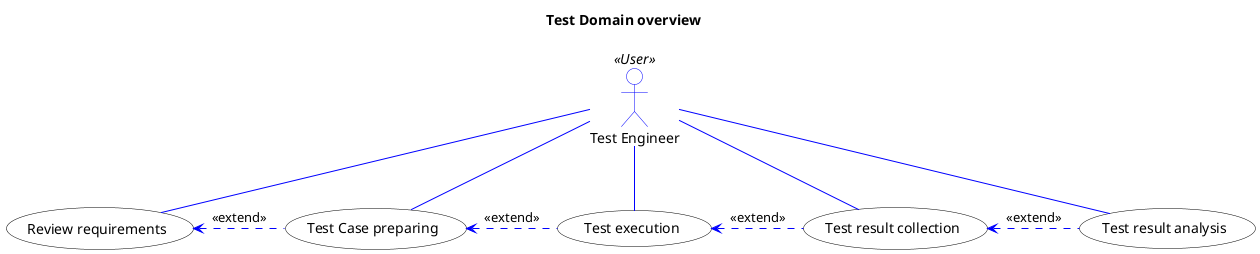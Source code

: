 @startuml
/'
It is a source file for ATF SAD diagram.
For further information, please, follow http://plantuml.com/
'/

skinparam shadowing false
skinparam actorBackgroundColor white
skinparam actorBorderColor blue
skinparam usecase {
	BackgroundColor white
	BorderColor black
	
	ArrowColor blue
	ActorBorderColor blue
}
'---------------------------
title Test Domain overview

actor "Test Engineer" as :user: <<User>>
usecase (Review requirements) as (requirements)
usecase (Test Case preparing) as (test_case)
usecase (Test execution) as (test_exec)
usecase (Test result collection) as (test_collect)
usecase (Test result analysis) as (test_analisys)

:user: -down- (requirements)
:user: -down- (test_case)
:user: -down- (test_exec)
:user: -down- (test_collect)
:user: -down- (test_analisys)

(requirements) <. (test_case)     : <<extend>>
(test_case) <. (test_exec)        : <<extend>>
(test_exec) <. (test_collect)     : <<extend>>
(test_collect) <. (test_analisys) : <<extend>>
@enduml